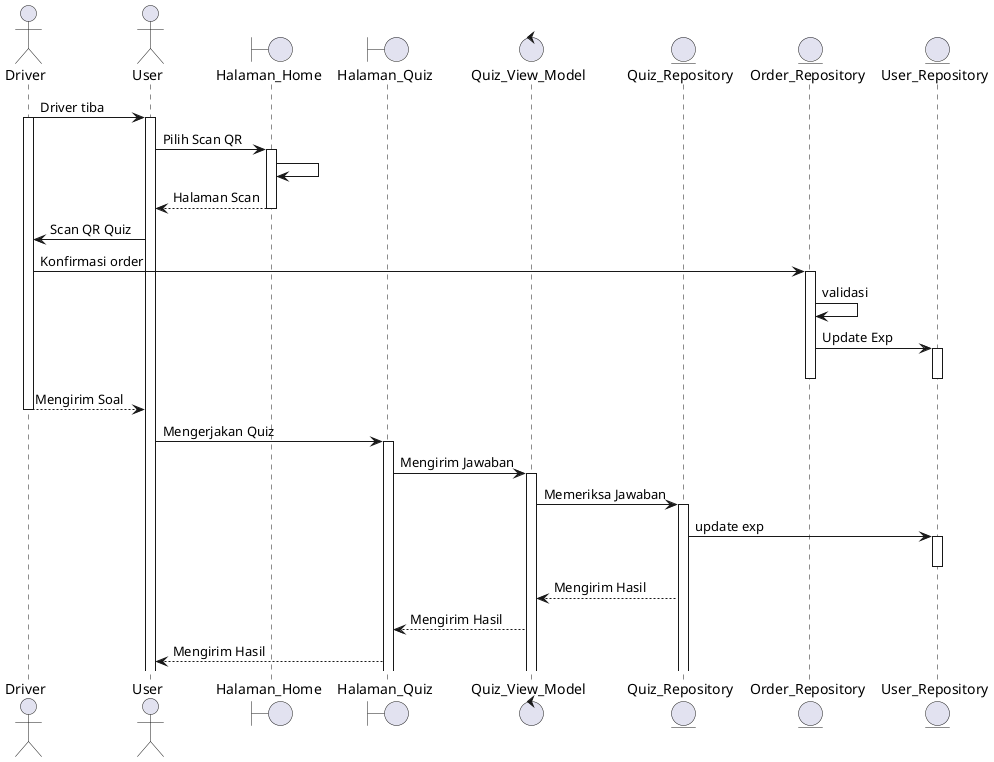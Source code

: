 @startuml Quiz Sequence Diagram
actor Driver as Driver
actor User as User 
boundary Halaman_Home as Halaman_Home
boundary Halaman_Quiz as Halaman_Quiz
control Quiz_View_Model as Quiz_View_Model
entity Quiz_Repository as Quiz_Repository
entity Order_Repository as Order_Repository
entity User_Repository as User_Repository


Driver->User: Driver tiba
activate User
Activate Driver

User -> Halaman_Home : Pilih Scan QR
activate Halaman_Home

Halaman_Home -> Halaman_Home

Halaman_Home --> User : Halaman Scan
Deactivate Halaman_Home

Driver <- User : Scan QR Quiz

Driver -> Order_Repository : Konfirmasi order
activate Order_Repository

Order_Repository -> Order_Repository : validasi
Order_Repository -> User_Repository : Update Exp
activate User_Repository
deactivate User_Repository
deactivate Order_Repository


Driver --> User : Mengirim Soal 
Deactivate Driver

User -> Halaman_Quiz : Mengerjakan Quiz
activate Halaman_Quiz

Halaman_Quiz -> Quiz_View_Model: Mengirim Jawaban
activate Quiz_View_Model

Quiz_View_Model -> Quiz_Repository: Memeriksa Jawaban
activate Quiz_Repository

Quiz_Repository -> User_Repository : update exp
activate User_Repository
deactivate User_Repository

Quiz_View_Model <-- Quiz_Repository : Mengirim Hasil
Halaman_Quiz <-- Quiz_View_Model  : Mengirim Hasil

User <-- Halaman_Quiz : Mengirim Hasil

@enduml

